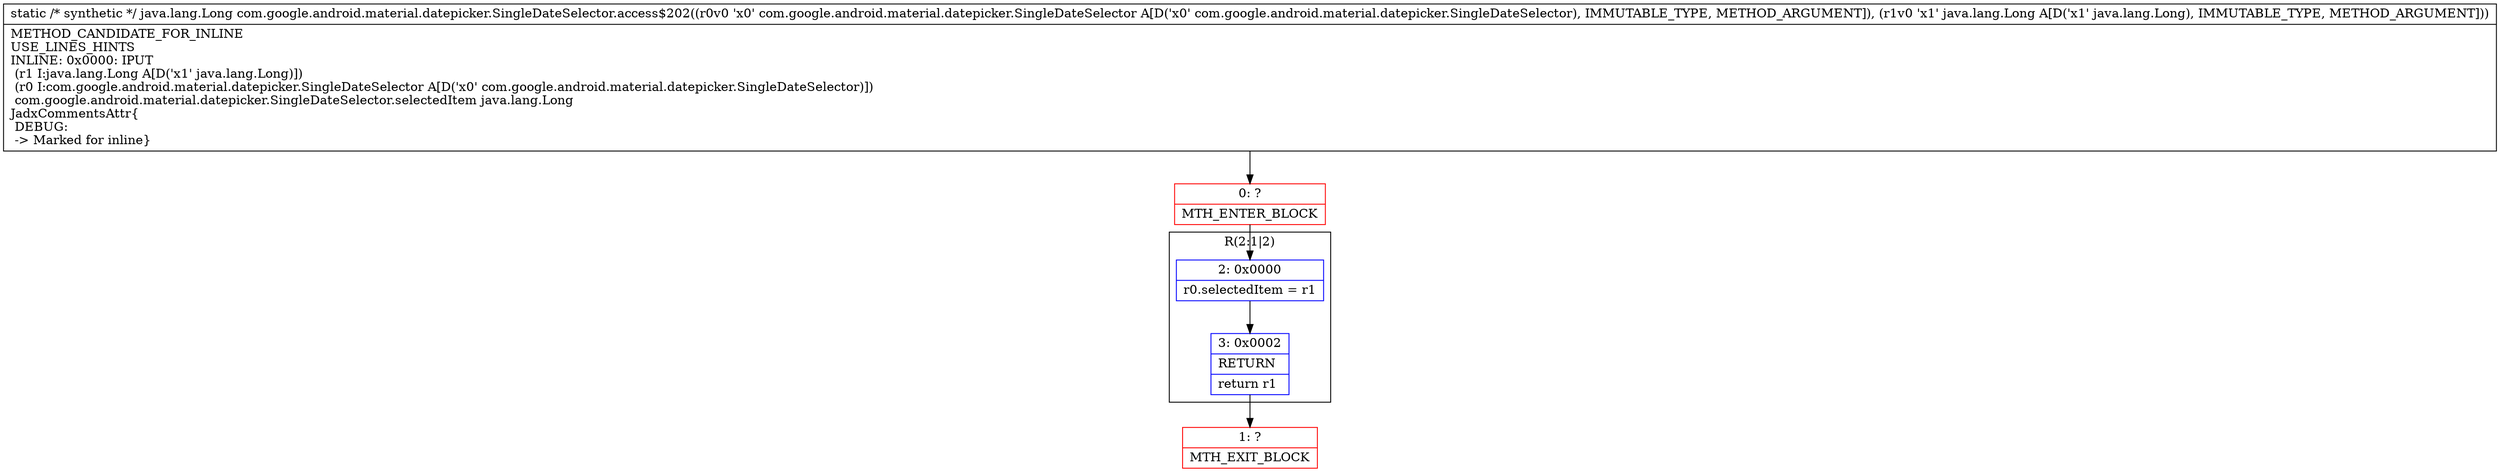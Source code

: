 digraph "CFG forcom.google.android.material.datepicker.SingleDateSelector.access$202(Lcom\/google\/android\/material\/datepicker\/SingleDateSelector;Ljava\/lang\/Long;)Ljava\/lang\/Long;" {
subgraph cluster_Region_1659960550 {
label = "R(2:1|2)";
node [shape=record,color=blue];
Node_2 [shape=record,label="{2\:\ 0x0000|r0.selectedItem = r1\l}"];
Node_3 [shape=record,label="{3\:\ 0x0002|RETURN\l|return r1\l}"];
}
Node_0 [shape=record,color=red,label="{0\:\ ?|MTH_ENTER_BLOCK\l}"];
Node_1 [shape=record,color=red,label="{1\:\ ?|MTH_EXIT_BLOCK\l}"];
MethodNode[shape=record,label="{static \/* synthetic *\/ java.lang.Long com.google.android.material.datepicker.SingleDateSelector.access$202((r0v0 'x0' com.google.android.material.datepicker.SingleDateSelector A[D('x0' com.google.android.material.datepicker.SingleDateSelector), IMMUTABLE_TYPE, METHOD_ARGUMENT]), (r1v0 'x1' java.lang.Long A[D('x1' java.lang.Long), IMMUTABLE_TYPE, METHOD_ARGUMENT]))  | METHOD_CANDIDATE_FOR_INLINE\lUSE_LINES_HINTS\lINLINE: 0x0000: IPUT  \l  (r1 I:java.lang.Long A[D('x1' java.lang.Long)])\l  (r0 I:com.google.android.material.datepicker.SingleDateSelector A[D('x0' com.google.android.material.datepicker.SingleDateSelector)])\l com.google.android.material.datepicker.SingleDateSelector.selectedItem java.lang.Long\lJadxCommentsAttr\{\l DEBUG: \l \-\> Marked for inline\}\l}"];
MethodNode -> Node_0;Node_2 -> Node_3;
Node_3 -> Node_1;
Node_0 -> Node_2;
}

